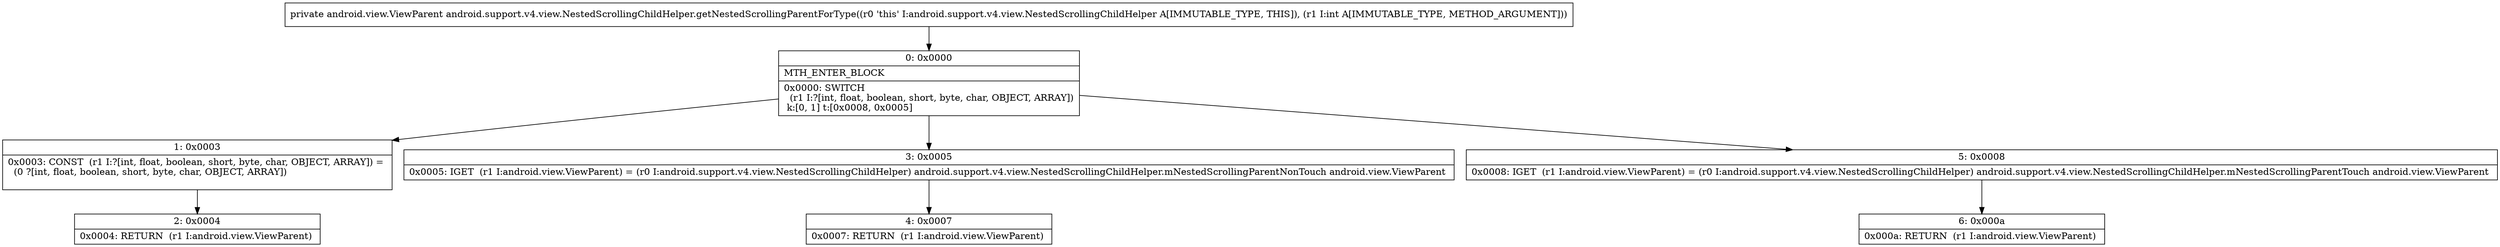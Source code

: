 digraph "CFG forandroid.support.v4.view.NestedScrollingChildHelper.getNestedScrollingParentForType(I)Landroid\/view\/ViewParent;" {
Node_0 [shape=record,label="{0\:\ 0x0000|MTH_ENTER_BLOCK\l|0x0000: SWITCH  \l  (r1 I:?[int, float, boolean, short, byte, char, OBJECT, ARRAY])\l k:[0, 1] t:[0x0008, 0x0005] \l}"];
Node_1 [shape=record,label="{1\:\ 0x0003|0x0003: CONST  (r1 I:?[int, float, boolean, short, byte, char, OBJECT, ARRAY]) = \l  (0 ?[int, float, boolean, short, byte, char, OBJECT, ARRAY])\l \l}"];
Node_2 [shape=record,label="{2\:\ 0x0004|0x0004: RETURN  (r1 I:android.view.ViewParent) \l}"];
Node_3 [shape=record,label="{3\:\ 0x0005|0x0005: IGET  (r1 I:android.view.ViewParent) = (r0 I:android.support.v4.view.NestedScrollingChildHelper) android.support.v4.view.NestedScrollingChildHelper.mNestedScrollingParentNonTouch android.view.ViewParent \l}"];
Node_4 [shape=record,label="{4\:\ 0x0007|0x0007: RETURN  (r1 I:android.view.ViewParent) \l}"];
Node_5 [shape=record,label="{5\:\ 0x0008|0x0008: IGET  (r1 I:android.view.ViewParent) = (r0 I:android.support.v4.view.NestedScrollingChildHelper) android.support.v4.view.NestedScrollingChildHelper.mNestedScrollingParentTouch android.view.ViewParent \l}"];
Node_6 [shape=record,label="{6\:\ 0x000a|0x000a: RETURN  (r1 I:android.view.ViewParent) \l}"];
MethodNode[shape=record,label="{private android.view.ViewParent android.support.v4.view.NestedScrollingChildHelper.getNestedScrollingParentForType((r0 'this' I:android.support.v4.view.NestedScrollingChildHelper A[IMMUTABLE_TYPE, THIS]), (r1 I:int A[IMMUTABLE_TYPE, METHOD_ARGUMENT])) }"];
MethodNode -> Node_0;
Node_0 -> Node_1;
Node_0 -> Node_3;
Node_0 -> Node_5;
Node_1 -> Node_2;
Node_3 -> Node_4;
Node_5 -> Node_6;
}

